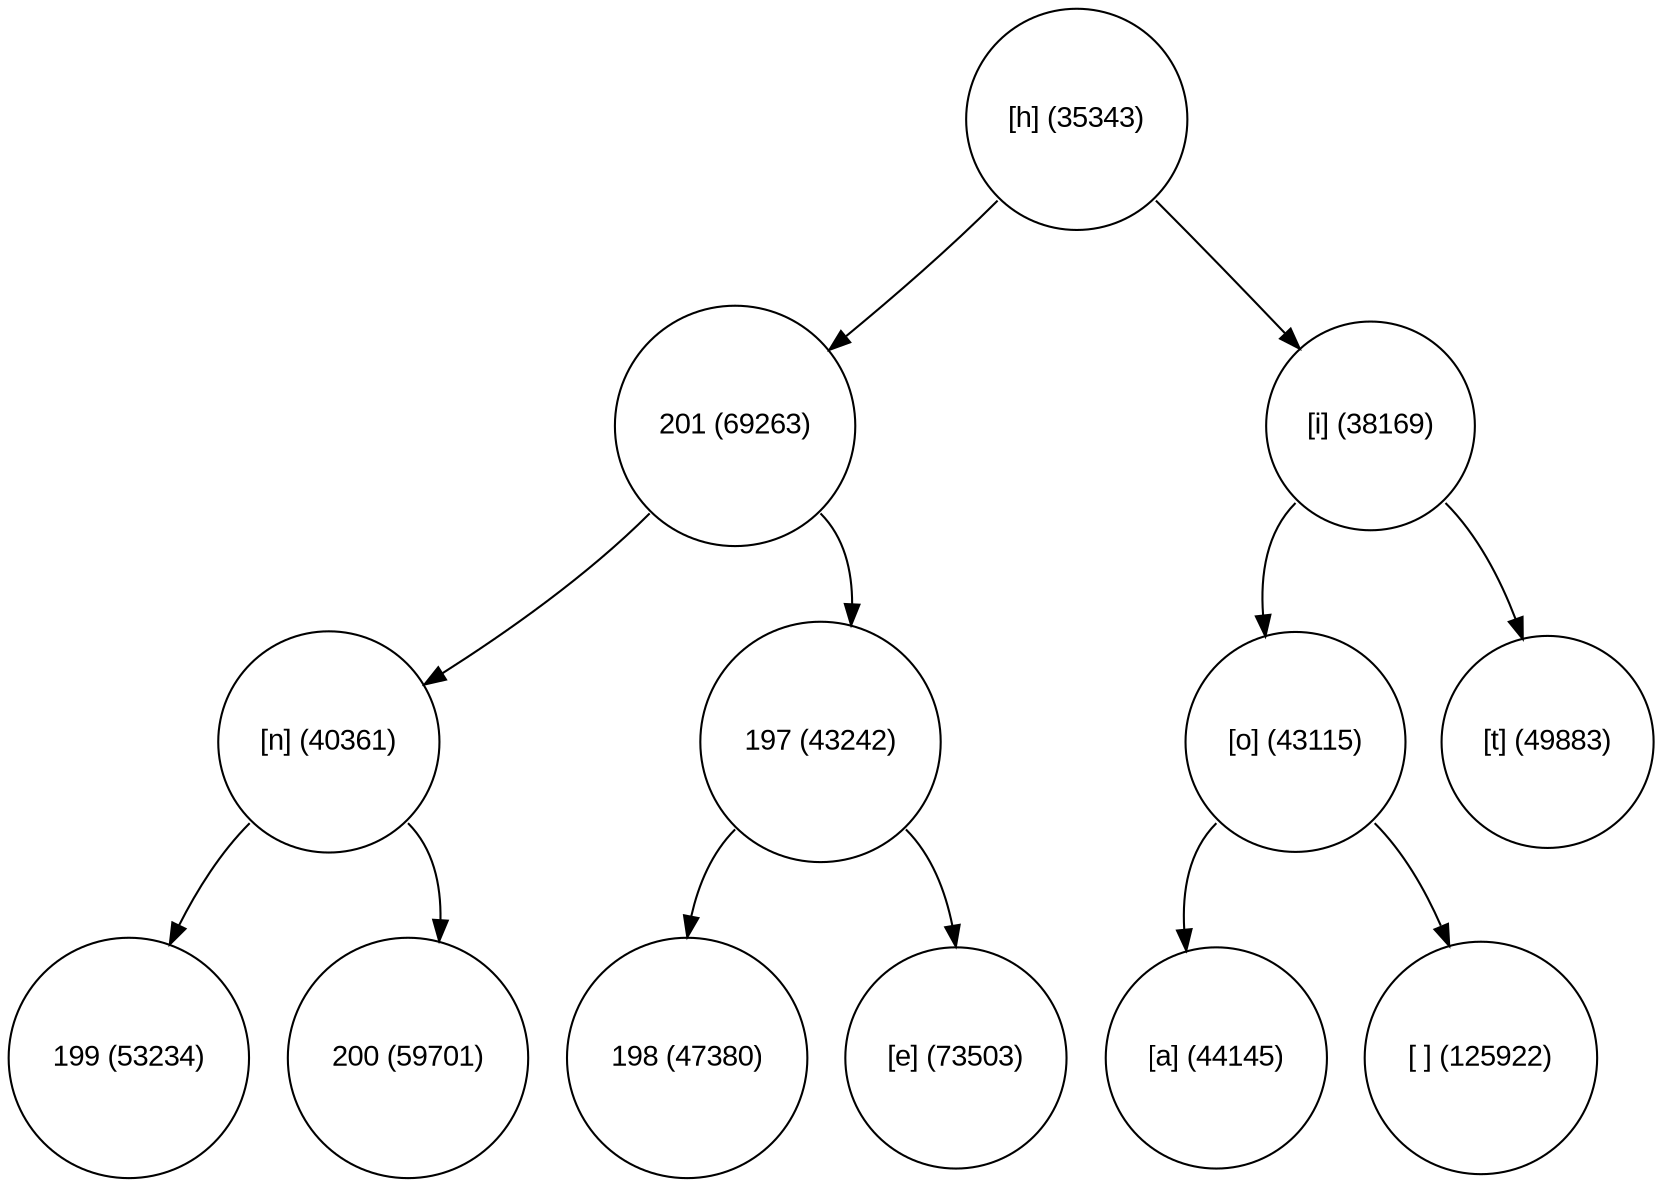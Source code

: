 digraph move_down {
	node [fontname="Arial", shape="circle", width=0.5]; 

	0 [label = "[h] (35343)"];
	0:sw -> 1;
	1 [label = "201 (69263)"];
	1:sw -> 3;
	3 [label = "[n] (40361)"];
	3:sw -> 7;
	7 [label = "199 (53234)"];
	3:se -> 8;
	8 [label = "200 (59701)"];
	1:se -> 4;
	4 [label = "197 (43242)"];
	4:sw -> 9;
	9 [label = "198 (47380)"];
	4:se -> 10;
	10 [label = "[e] (73503)"];
	0:se -> 2;
	2 [label = "[i] (38169)"];
	2:sw -> 5;
	5 [label = "[o] (43115)"];
	5:sw -> 11;
	11 [label = "[a] (44145)"];
	5:se -> 12;
	12 [label = "[ ] (125922)"];
	2:se -> 6;
	6 [label = "[t] (49883)"];
}
